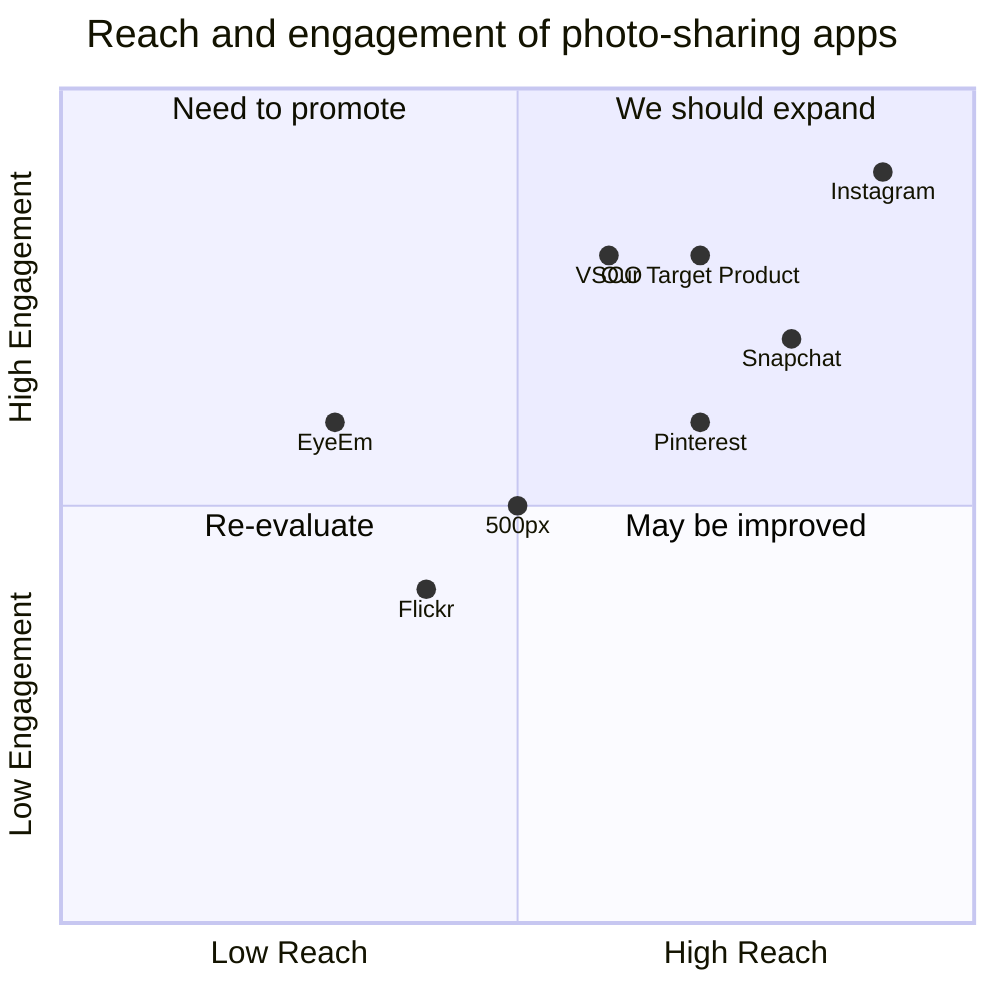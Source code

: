 quadrantChart
    title Reach and engagement of photo-sharing apps
    x-axis Low Reach --> High Reach
    y-axis Low Engagement --> High Engagement
    quadrant-1 We should expand
    quadrant-2 Need to promote
    quadrant-3 Re-evaluate
    quadrant-4 May be improved
    "Instagram": [0.9, 0.9]
    "Snapchat": [0.8, 0.7]
    "Pinterest": [0.7, 0.6]
    "VSCO": [0.6, 0.8]
    "500px": [0.5, 0.5]
    "Flickr": [0.4, 0.4]
    "EyeEm": [0.3, 0.6]
    "Our Target Product": [0.7, 0.8]